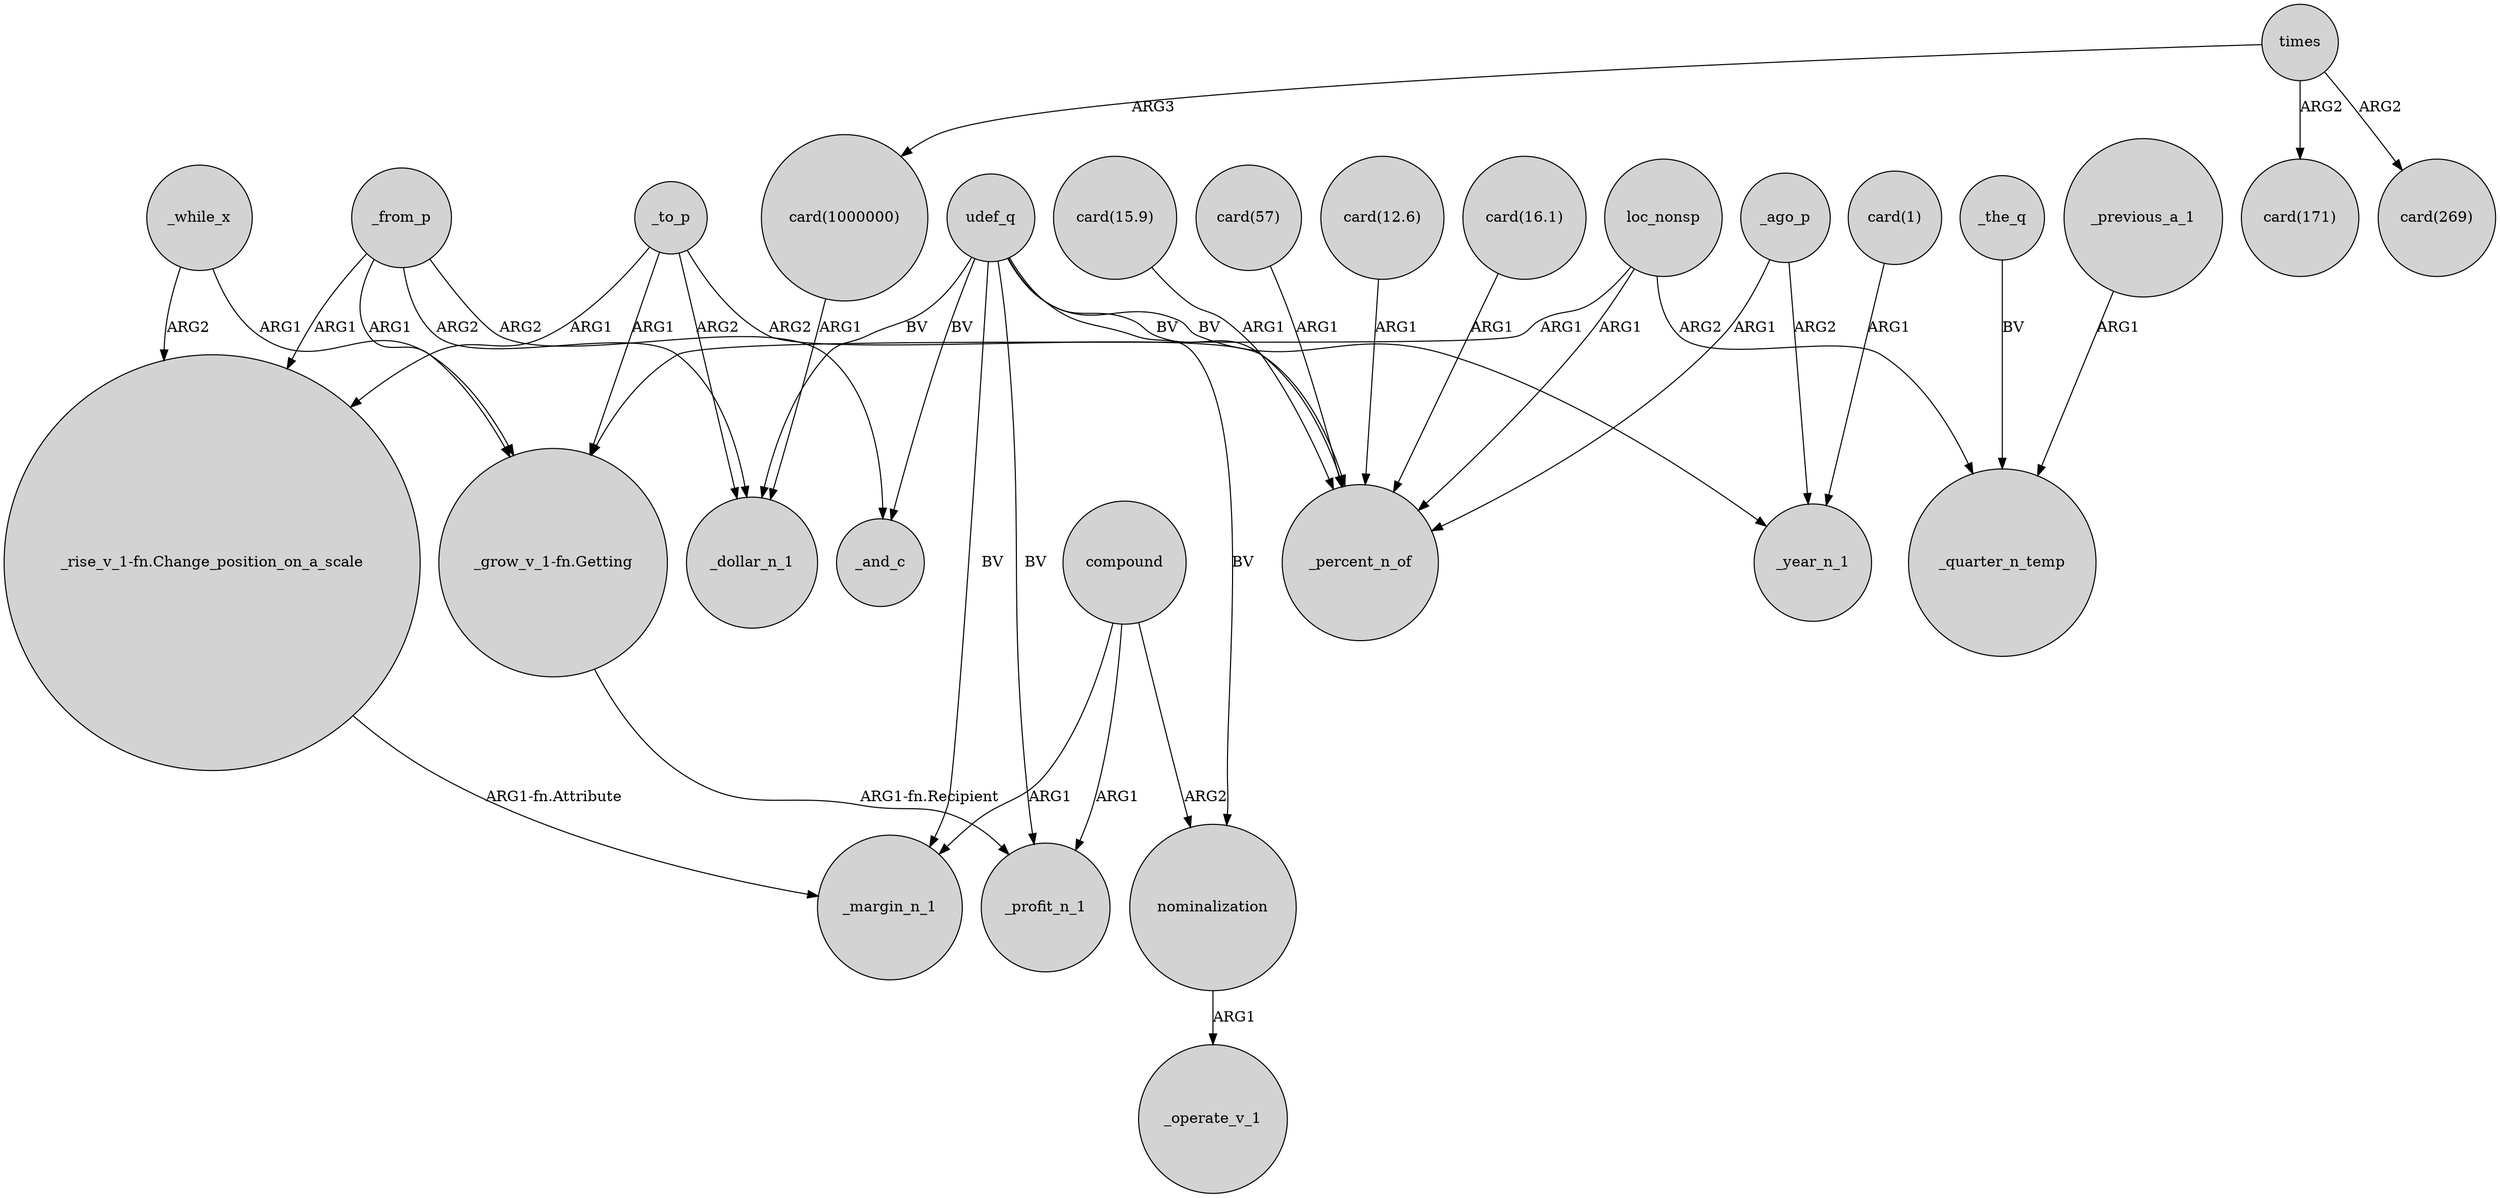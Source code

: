 digraph {
	node [shape=circle style=filled]
	_to_p -> "_grow_v_1-fn.Getting" [label=ARG1]
	compound -> _margin_n_1 [label=ARG1]
	_ago_p -> _percent_n_of [label=ARG1]
	"card(15.9)" -> _percent_n_of [label=ARG1]
	"card(1)" -> _year_n_1 [label=ARG1]
	_to_p -> "_rise_v_1-fn.Change_position_on_a_scale" [label=ARG1]
	loc_nonsp -> _quarter_n_temp [label=ARG2]
	_the_q -> _quarter_n_temp [label=BV]
	udef_q -> nominalization [label=BV]
	_from_p -> _and_c [label=ARG2]
	"_grow_v_1-fn.Getting" -> _profit_n_1 [label="ARG1-fn.Recipient"]
	nominalization -> _operate_v_1 [label=ARG1]
	udef_q -> _margin_n_1 [label=BV]
	times -> "card(1000000)" [label=ARG3]
	_previous_a_1 -> _quarter_n_temp [label=ARG1]
	udef_q -> _profit_n_1 [label=BV]
	_to_p -> _percent_n_of [label=ARG2]
	_to_p -> _dollar_n_1 [label=ARG2]
	udef_q -> _and_c [label=BV]
	_while_x -> "_grow_v_1-fn.Getting" [label=ARG1]
	compound -> nominalization [label=ARG2]
	"card(57)" -> _percent_n_of [label=ARG1]
	"card(12.6)" -> _percent_n_of [label=ARG1]
	udef_q -> _percent_n_of [label=BV]
	times -> "card(171)" [label=ARG2]
	compound -> _profit_n_1 [label=ARG1]
	udef_q -> _dollar_n_1 [label=BV]
	"_rise_v_1-fn.Change_position_on_a_scale" -> _margin_n_1 [label="ARG1-fn.Attribute"]
	"card(1000000)" -> _dollar_n_1 [label=ARG1]
	"card(16.1)" -> _percent_n_of [label=ARG1]
	_ago_p -> _year_n_1 [label=ARG2]
	loc_nonsp -> "_grow_v_1-fn.Getting" [label=ARG1]
	udef_q -> _year_n_1 [label=BV]
	_from_p -> "_grow_v_1-fn.Getting" [label=ARG1]
	loc_nonsp -> _percent_n_of [label=ARG1]
	_while_x -> "_rise_v_1-fn.Change_position_on_a_scale" [label=ARG2]
	_from_p -> "_rise_v_1-fn.Change_position_on_a_scale" [label=ARG1]
	_from_p -> _dollar_n_1 [label=ARG2]
	times -> "card(269)" [label=ARG2]
}
